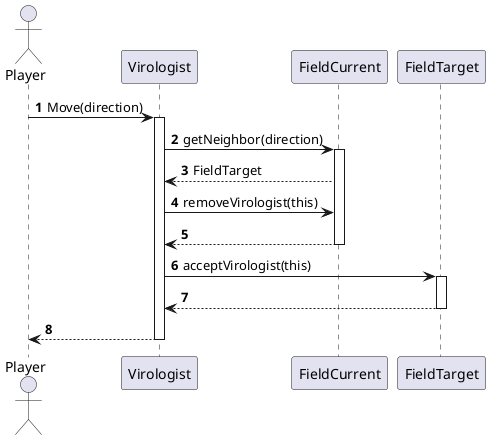 @startuml
'https://plantuml.com/sequence-diagram

autonumber

actor Player

Player -> Virologist: Move(direction)
Activate Virologist
Virologist -> FieldCurrent: getNeighbor(direction)
Activate FieldCurrent
FieldCurrent --> Virologist: FieldTarget
Virologist -> FieldCurrent: removeVirologist(this)
FieldCurrent --> Virologist:
Deactivate FieldCurrent
Virologist -> FieldTarget: acceptVirologist(this)
Activate FieldTarget
FieldTarget --> Virologist:
Deactivate FieldTarget
Virologist --> Player:
Deactivate Virologist
@enduml